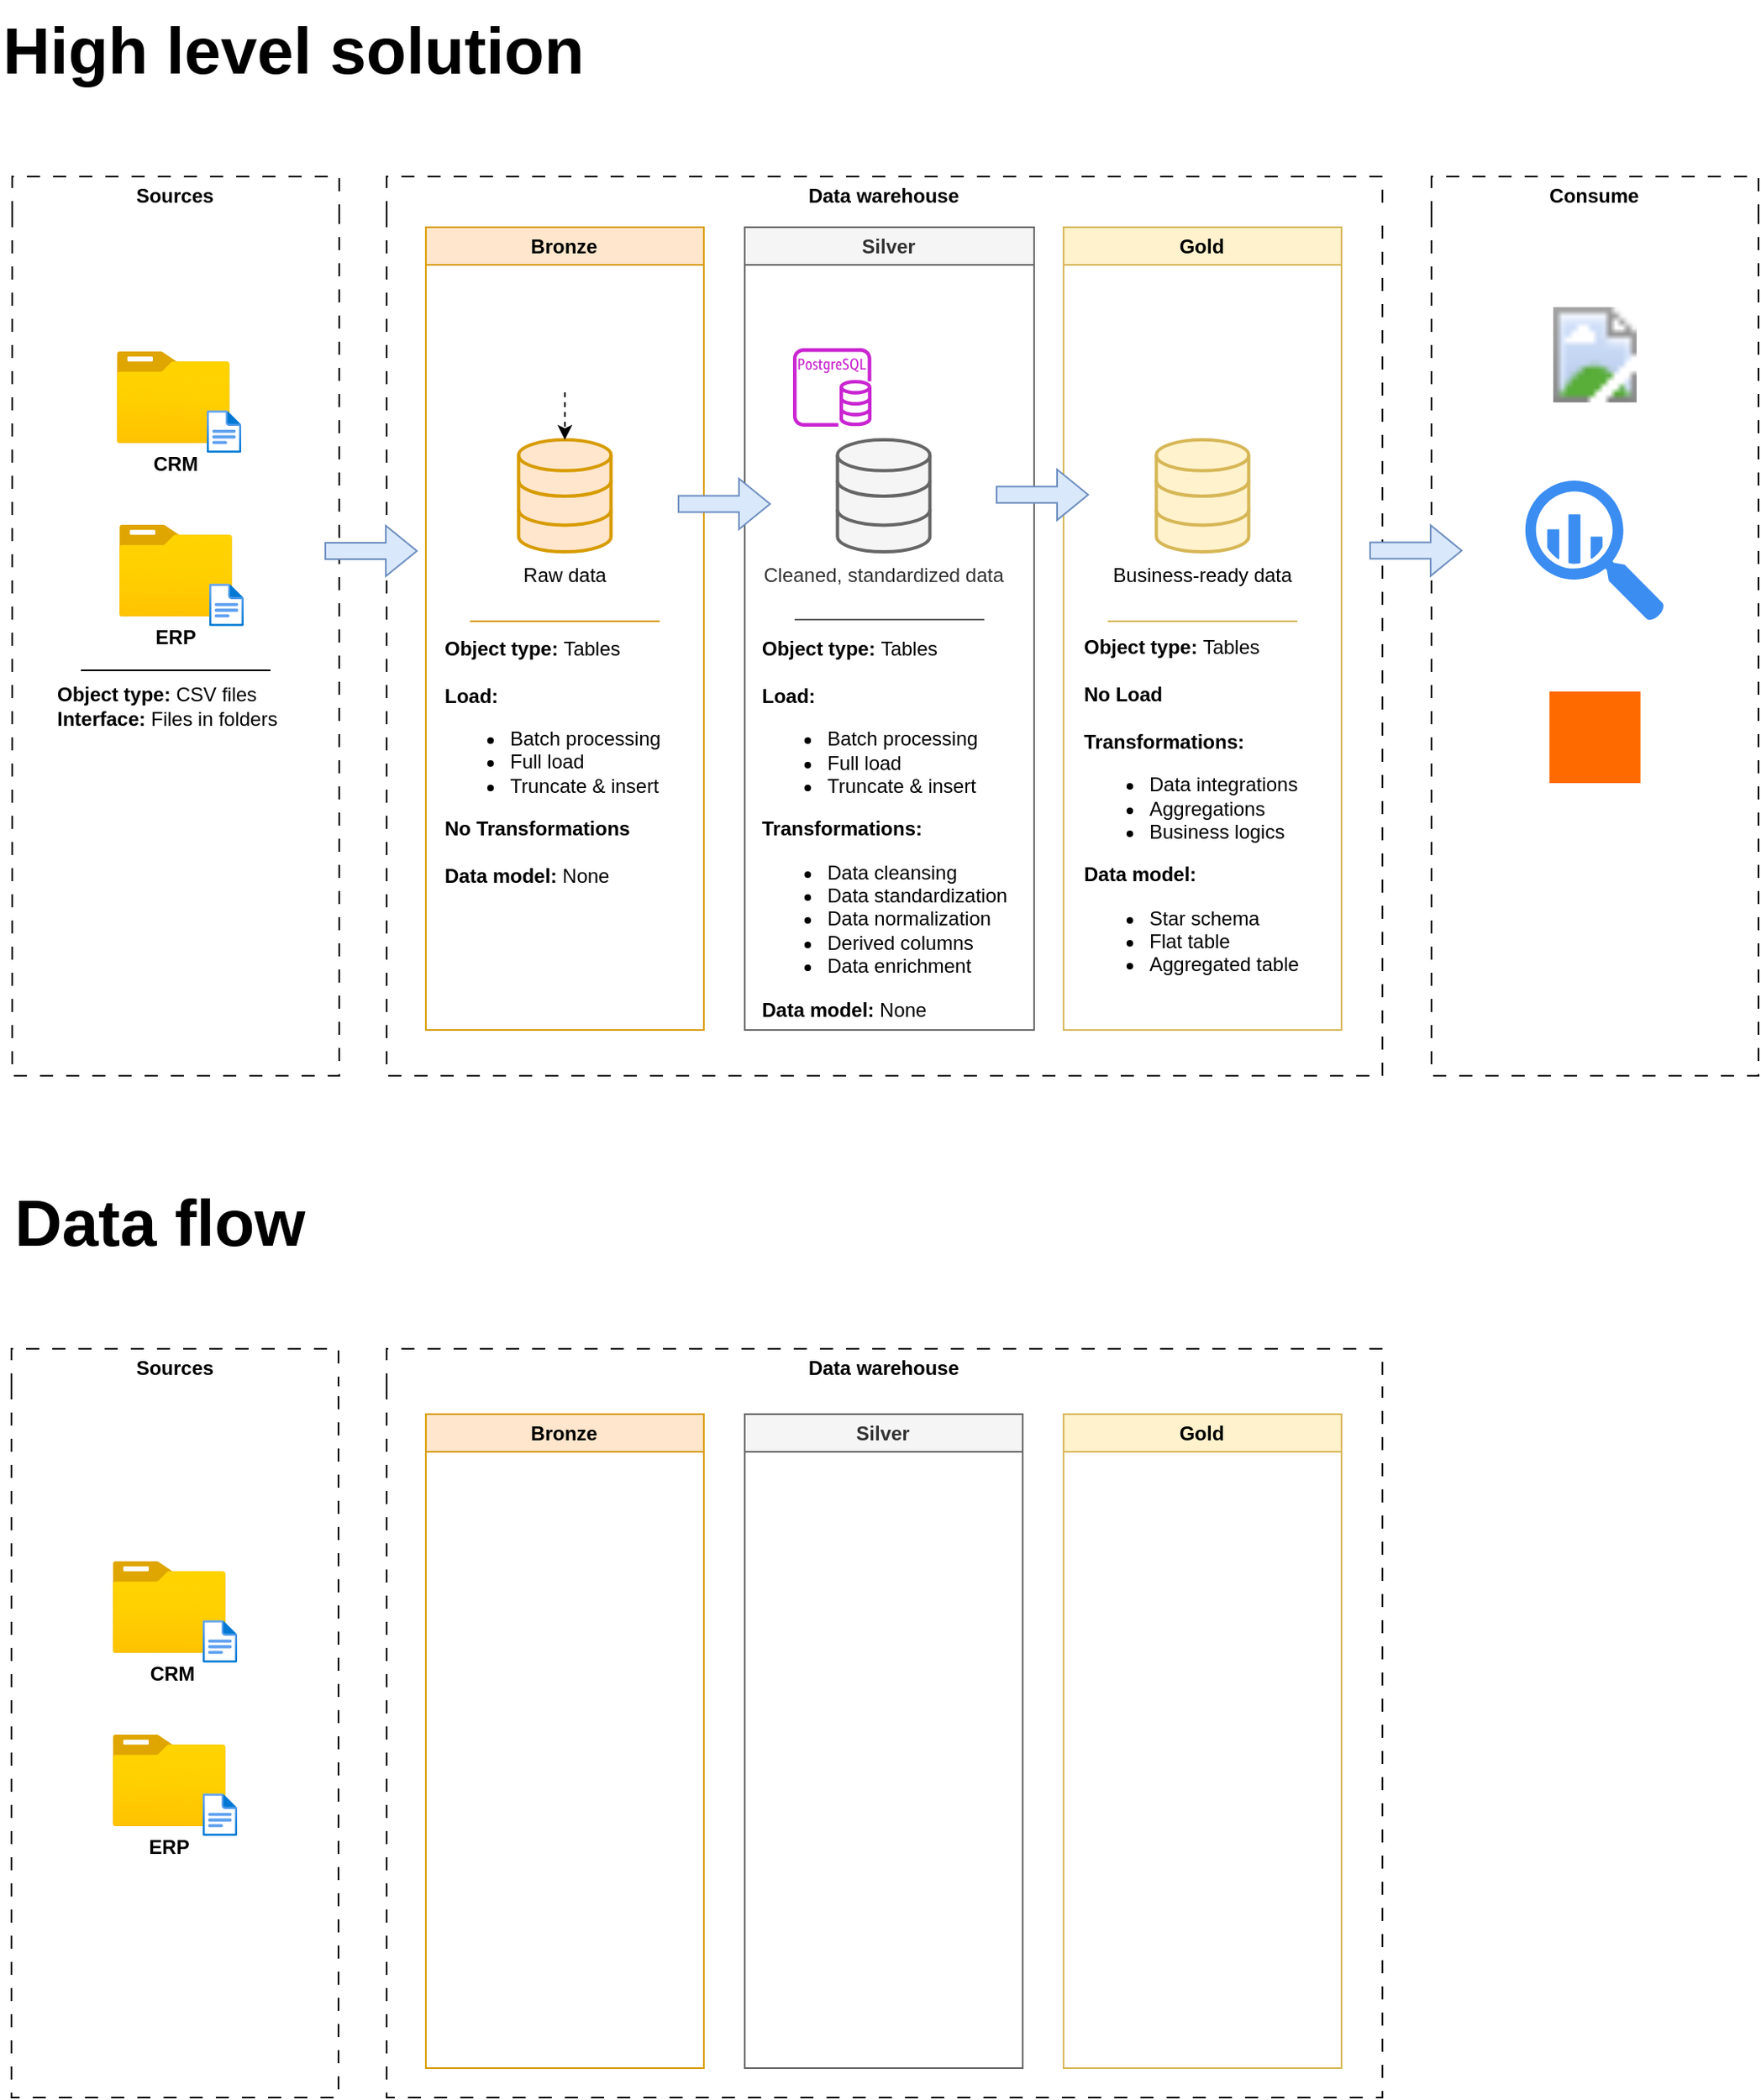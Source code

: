 <mxfile version="28.0.6">
  <diagram name="Page-1" id="DK9Ep5LIl_I_j6nnMo4f">
    <mxGraphModel dx="1101" dy="78" grid="0" gridSize="10" guides="1" tooltips="1" connect="1" arrows="1" fold="1" page="0" pageScale="1" pageWidth="850" pageHeight="1100" background="#ffffff" math="0" shadow="0">
      <root>
        <mxCell id="0" />
        <mxCell id="1" parent="0" />
        <mxCell id="jfXP0U7fnwAV7jF9gjKp-1" value="Sources" style="swimlane;whiteSpace=wrap;html=1;swimlaneLine=0;dashed=1;dashPattern=8 8;" vertex="1" parent="1">
          <mxGeometry x="-309.55" y="718" width="200" height="550" as="geometry" />
        </mxCell>
        <mxCell id="jfXP0U7fnwAV7jF9gjKp-2" value="CRM" style="text;html=1;align=center;verticalAlign=middle;resizable=0;points=[];autosize=1;strokeColor=none;fillColor=none;fontStyle=1" vertex="1" parent="jfXP0U7fnwAV7jF9gjKp-1">
          <mxGeometry x="77.5" y="163" width="45" height="26" as="geometry" />
        </mxCell>
        <mxCell id="jfXP0U7fnwAV7jF9gjKp-3" value="" style="group" vertex="1" connectable="0" parent="jfXP0U7fnwAV7jF9gjKp-1">
          <mxGeometry x="64" y="107" width="76.1" height="62" as="geometry" />
        </mxCell>
        <mxCell id="jfXP0U7fnwAV7jF9gjKp-4" value="" style="image;aspect=fixed;html=1;points=[];align=center;fontSize=12;image=img/lib/azure2/general/Folder_Blank.svg;" vertex="1" parent="jfXP0U7fnwAV7jF9gjKp-3">
          <mxGeometry width="69" height="56.0" as="geometry" />
        </mxCell>
        <mxCell id="jfXP0U7fnwAV7jF9gjKp-5" value="" style="image;aspect=fixed;html=1;points=[];align=center;fontSize=12;image=img/lib/azure2/general/File.svg;" vertex="1" parent="jfXP0U7fnwAV7jF9gjKp-3">
          <mxGeometry x="55" y="36" width="21.1" height="26" as="geometry" />
        </mxCell>
        <mxCell id="jfXP0U7fnwAV7jF9gjKp-6" value="" style="group" vertex="1" connectable="0" parent="jfXP0U7fnwAV7jF9gjKp-1">
          <mxGeometry x="65.5" y="213" width="76.1" height="82" as="geometry" />
        </mxCell>
        <mxCell id="jfXP0U7fnwAV7jF9gjKp-7" value="" style="image;aspect=fixed;html=1;points=[];align=center;fontSize=12;image=img/lib/azure2/general/Folder_Blank.svg;" vertex="1" parent="jfXP0U7fnwAV7jF9gjKp-6">
          <mxGeometry width="69" height="56.0" as="geometry" />
        </mxCell>
        <mxCell id="jfXP0U7fnwAV7jF9gjKp-8" value="" style="image;aspect=fixed;html=1;points=[];align=center;fontSize=12;image=img/lib/azure2/general/File.svg;" vertex="1" parent="jfXP0U7fnwAV7jF9gjKp-6">
          <mxGeometry x="55" y="36" width="21.1" height="26" as="geometry" />
        </mxCell>
        <mxCell id="jfXP0U7fnwAV7jF9gjKp-9" value="ERP" style="text;html=1;align=center;verticalAlign=middle;resizable=0;points=[];autosize=1;strokeColor=none;fillColor=none;fontStyle=1" vertex="1" parent="jfXP0U7fnwAV7jF9gjKp-6">
          <mxGeometry x="13" y="56" width="43" height="26" as="geometry" />
        </mxCell>
        <mxCell id="jfXP0U7fnwAV7jF9gjKp-10" value="" style="endArrow=none;html=1;rounded=0;" edge="1" parent="jfXP0U7fnwAV7jF9gjKp-1">
          <mxGeometry width="50" height="50" relative="1" as="geometry">
            <mxPoint x="42" y="302" as="sourcePoint" />
            <mxPoint x="158" y="302" as="targetPoint" />
          </mxGeometry>
        </mxCell>
        <mxCell id="jfXP0U7fnwAV7jF9gjKp-11" value="&lt;b&gt;Object type:&lt;/b&gt; CSV files&lt;div&gt;&lt;b&gt;Interface: &lt;/b&gt;Files in folders&lt;/div&gt;" style="text;html=1;align=left;verticalAlign=middle;resizable=0;points=[];autosize=1;strokeColor=none;fillColor=none;" vertex="1" parent="jfXP0U7fnwAV7jF9gjKp-1">
          <mxGeometry x="25.55" y="303" width="153" height="41" as="geometry" />
        </mxCell>
        <mxCell id="jfXP0U7fnwAV7jF9gjKp-12" value="Data warehouse" style="swimlane;whiteSpace=wrap;html=1;swimlaneLine=0;dashed=1;dashPattern=8 8;" vertex="1" parent="1">
          <mxGeometry x="-80.55" y="718" width="609" height="550" as="geometry" />
        </mxCell>
        <mxCell id="jfXP0U7fnwAV7jF9gjKp-13" value="Bronze" style="swimlane;whiteSpace=wrap;html=1;fillColor=#ffe6cc;strokeColor=#d79b00;" vertex="1" parent="jfXP0U7fnwAV7jF9gjKp-12">
          <mxGeometry x="24" y="31" width="170" height="491" as="geometry">
            <mxRectangle x="24" y="40" width="73" height="26" as="alternateBounds" />
          </mxGeometry>
        </mxCell>
        <mxCell id="jfXP0U7fnwAV7jF9gjKp-14" value="Raw data" style="html=1;verticalLabelPosition=bottom;align=center;labelBackgroundColor=#ffffff;verticalAlign=top;strokeWidth=2;strokeColor=#d79b00;shadow=0;dashed=0;shape=mxgraph.ios7.icons.data;fillColor=#ffe6cc;" vertex="1" parent="jfXP0U7fnwAV7jF9gjKp-13">
          <mxGeometry x="56.73" y="130" width="56.53" height="68.55" as="geometry" />
        </mxCell>
        <mxCell id="jfXP0U7fnwAV7jF9gjKp-15" value="" style="endArrow=none;html=1;rounded=0;fillColor=#ffe6cc;strokeColor=#d79b00;" edge="1" parent="jfXP0U7fnwAV7jF9gjKp-13">
          <mxGeometry width="50" height="50" relative="1" as="geometry">
            <mxPoint x="27.0" y="241.0" as="sourcePoint" />
            <mxPoint x="143" y="241.0" as="targetPoint" />
          </mxGeometry>
        </mxCell>
        <mxCell id="jfXP0U7fnwAV7jF9gjKp-16" value="&lt;b&gt;Object type:&lt;/b&gt;&amp;nbsp;Tables&lt;div&gt;&lt;br&gt;&lt;/div&gt;&lt;div&gt;&lt;b&gt;Load:&lt;/b&gt;&lt;/div&gt;&lt;div&gt;&lt;ul&gt;&lt;li&gt;Batch processing&lt;/li&gt;&lt;li&gt;Full load&lt;/li&gt;&lt;li&gt;Truncate &amp;amp; insert&lt;/li&gt;&lt;/ul&gt;&lt;div&gt;&lt;b&gt;No Transformations&lt;/b&gt;&lt;/div&gt;&lt;/div&gt;&lt;div&gt;&lt;b&gt;&lt;br&gt;&lt;/b&gt;&lt;/div&gt;&lt;div&gt;&lt;div&gt;&lt;b&gt;Data model:&lt;/b&gt; None&lt;/div&gt;&lt;/div&gt;" style="text;html=1;align=left;verticalAlign=middle;resizable=0;points=[];autosize=1;strokeColor=none;fillColor=none;" vertex="1" parent="jfXP0U7fnwAV7jF9gjKp-13">
          <mxGeometry x="10" y="244" width="150" height="166" as="geometry" />
        </mxCell>
        <mxCell id="jfXP0U7fnwAV7jF9gjKp-50" style="edgeStyle=orthogonalEdgeStyle;rounded=0;orthogonalLoop=1;jettySize=auto;html=1;dashed=1;" edge="1" parent="jfXP0U7fnwAV7jF9gjKp-13" source="1W8CSNj537qYV4bnTyHB-1" target="jfXP0U7fnwAV7jF9gjKp-14">
          <mxGeometry relative="1" as="geometry" />
        </mxCell>
        <mxCell id="1W8CSNj537qYV4bnTyHB-1" value="" style="shape=image;verticalLabelPosition=bottom;verticalAlign=top;imageAspect=0;aspect=fixed;image=https://apache.org/logos/res/spark/spark.png" parent="jfXP0U7fnwAV7jF9gjKp-13" vertex="1">
          <mxGeometry x="24.42" y="38" width="121.15" height="63" as="geometry" />
        </mxCell>
        <mxCell id="jfXP0U7fnwAV7jF9gjKp-17" value="Silver" style="swimlane;whiteSpace=wrap;html=1;fillColor=#f5f5f5;strokeColor=#666666;fontColor=#333333;" vertex="1" parent="jfXP0U7fnwAV7jF9gjKp-12">
          <mxGeometry x="219" y="31" width="177" height="491" as="geometry" />
        </mxCell>
        <mxCell id="jfXP0U7fnwAV7jF9gjKp-18" value="" style="endArrow=none;html=1;rounded=0;fillColor=#f5f5f5;strokeColor=#666666;" edge="1" parent="jfXP0U7fnwAV7jF9gjKp-17">
          <mxGeometry width="50" height="50" relative="1" as="geometry">
            <mxPoint x="30.5" y="240" as="sourcePoint" />
            <mxPoint x="146.5" y="240" as="targetPoint" />
          </mxGeometry>
        </mxCell>
        <mxCell id="jfXP0U7fnwAV7jF9gjKp-19" value="Cleaned, standardized data" style="html=1;verticalLabelPosition=bottom;align=center;labelBackgroundColor=#ffffff;verticalAlign=top;strokeWidth=2;strokeColor=#666666;shadow=0;dashed=0;shape=mxgraph.ios7.icons.data;fillColor=#f5f5f5;fontColor=#333333;" vertex="1" parent="jfXP0U7fnwAV7jF9gjKp-17">
          <mxGeometry x="56.73" y="130" width="56.53" height="68.55" as="geometry" />
        </mxCell>
        <mxCell id="jfXP0U7fnwAV7jF9gjKp-20" value="&lt;b&gt;Object type:&lt;/b&gt;&amp;nbsp;Tables&lt;div&gt;&lt;br&gt;&lt;/div&gt;&lt;div&gt;&lt;b&gt;Load:&lt;/b&gt;&lt;/div&gt;&lt;div&gt;&lt;ul&gt;&lt;li&gt;Batch processing&lt;/li&gt;&lt;li&gt;Full load&lt;/li&gt;&lt;li&gt;Truncate &amp;amp; insert&lt;/li&gt;&lt;/ul&gt;&lt;div&gt;&lt;b&gt;Transformations:&lt;/b&gt;&lt;/div&gt;&lt;/div&gt;&lt;div&gt;&lt;ul&gt;&lt;li&gt;Data cleansing&lt;/li&gt;&lt;li&gt;Data standardization&lt;/li&gt;&lt;li&gt;Data normalization&lt;/li&gt;&lt;li&gt;Derived columns&lt;/li&gt;&lt;li&gt;Data enrichment&lt;/li&gt;&lt;/ul&gt;&lt;div&gt;&lt;b&gt;Data model:&lt;/b&gt; None&lt;/div&gt;&lt;/div&gt;" style="text;html=1;align=left;verticalAlign=middle;resizable=0;points=[];autosize=1;strokeColor=none;fillColor=none;" vertex="1" parent="jfXP0U7fnwAV7jF9gjKp-17">
          <mxGeometry x="9" y="244" width="168" height="247" as="geometry" />
        </mxCell>
        <mxCell id="jfXP0U7fnwAV7jF9gjKp-54" value="" style="sketch=0;outlineConnect=0;fontColor=#232F3E;gradientColor=none;fillColor=#C925D1;strokeColor=none;dashed=0;verticalLabelPosition=bottom;verticalAlign=top;align=center;html=1;fontSize=12;fontStyle=0;aspect=fixed;pointerEvents=1;shape=mxgraph.aws4.rds_postgresql_instance;" vertex="1" parent="jfXP0U7fnwAV7jF9gjKp-17">
          <mxGeometry x="29.55" y="74" width="48" height="48" as="geometry" />
        </mxCell>
        <mxCell id="jfXP0U7fnwAV7jF9gjKp-55" value="" style="shape=image;html=1;verticalAlign=top;verticalLabelPosition=bottom;labelBackgroundColor=#ffffff;imageAspect=0;aspect=fixed;image=https://icons.diagrams.net/icon-cache1/Social_Media-2000/social_media_social_media_logo_docker-1351.svg" vertex="1" parent="jfXP0U7fnwAV7jF9gjKp-17">
          <mxGeometry x="89.55" y="77" width="48" height="48" as="geometry" />
        </mxCell>
        <mxCell id="jfXP0U7fnwAV7jF9gjKp-21" value="Gold" style="swimlane;whiteSpace=wrap;html=1;fillColor=#fff2cc;strokeColor=#d6b656;" vertex="1" parent="jfXP0U7fnwAV7jF9gjKp-12">
          <mxGeometry x="413.995" y="31" width="170" height="491" as="geometry" />
        </mxCell>
        <mxCell id="jfXP0U7fnwAV7jF9gjKp-22" value="" style="endArrow=none;html=1;rounded=0;fillColor=#fff2cc;strokeColor=#d6b656;" edge="1" parent="jfXP0U7fnwAV7jF9gjKp-21">
          <mxGeometry width="50" height="50" relative="1" as="geometry">
            <mxPoint x="27" y="241.0" as="sourcePoint" />
            <mxPoint x="143" y="241.0" as="targetPoint" />
          </mxGeometry>
        </mxCell>
        <mxCell id="jfXP0U7fnwAV7jF9gjKp-23" value="Business-ready data" style="html=1;verticalLabelPosition=bottom;align=center;labelBackgroundColor=#ffffff;verticalAlign=top;strokeWidth=2;strokeColor=#d6b656;shadow=0;dashed=0;shape=mxgraph.ios7.icons.data;fillColor=#fff2cc;" vertex="1" parent="jfXP0U7fnwAV7jF9gjKp-21">
          <mxGeometry x="56.735" y="130" width="56.53" height="68.55" as="geometry" />
        </mxCell>
        <mxCell id="jfXP0U7fnwAV7jF9gjKp-24" value="&lt;b&gt;Object type:&lt;/b&gt;&amp;nbsp;Tables&lt;div&gt;&lt;br&gt;&lt;/div&gt;&lt;div&gt;&lt;b&gt;No Load&lt;/b&gt;&lt;/div&gt;&lt;div&gt;&lt;b&gt;&lt;br&gt;&lt;/b&gt;&lt;/div&gt;&lt;div&gt;&lt;div&gt;&lt;b&gt;Transformations:&lt;/b&gt;&lt;/div&gt;&lt;/div&gt;&lt;div&gt;&lt;ul&gt;&lt;li&gt;Data integrations&lt;/li&gt;&lt;li&gt;Aggregations&lt;/li&gt;&lt;li&gt;Business logics&lt;/li&gt;&lt;/ul&gt;&lt;div&gt;&lt;b&gt;Data model:&lt;/b&gt;&lt;/div&gt;&lt;/div&gt;&lt;div&gt;&lt;ul&gt;&lt;li&gt;Star schema&lt;/li&gt;&lt;li&gt;Flat table&lt;/li&gt;&lt;li&gt;Aggregated table&lt;/li&gt;&lt;/ul&gt;&lt;/div&gt;" style="text;html=1;align=left;verticalAlign=middle;resizable=0;points=[];autosize=1;strokeColor=none;fillColor=none;" vertex="1" parent="jfXP0U7fnwAV7jF9gjKp-21">
          <mxGeometry x="10.5" y="243" width="149" height="233" as="geometry" />
        </mxCell>
        <mxCell id="jfXP0U7fnwAV7jF9gjKp-25" value="" style="shape=flexArrow;endArrow=classic;html=1;rounded=0;fillColor=#dae8fc;strokeColor=#6c8ebf;" edge="1" parent="jfXP0U7fnwAV7jF9gjKp-12">
          <mxGeometry width="50" height="50" relative="1" as="geometry">
            <mxPoint x="178" y="200.25" as="sourcePoint" />
            <mxPoint x="235" y="200.25" as="targetPoint" />
          </mxGeometry>
        </mxCell>
        <mxCell id="jfXP0U7fnwAV7jF9gjKp-27" value="Consume" style="swimlane;whiteSpace=wrap;html=1;swimlaneLine=0;dashed=1;dashPattern=8 8;" vertex="1" parent="1">
          <mxGeometry x="558.45" y="718" width="200" height="550" as="geometry" />
        </mxCell>
        <mxCell id="jfXP0U7fnwAV7jF9gjKp-28" value="" style="image;aspect=fixed;html=1;points=[];align=center;fontSize=12;image=img/lib/azure2/power_platform/PowerBI.svg;" vertex="1" parent="jfXP0U7fnwAV7jF9gjKp-27">
          <mxGeometry x="74.5" y="75" width="51" height="68" as="geometry" />
        </mxCell>
        <mxCell id="jfXP0U7fnwAV7jF9gjKp-29" value="" style="sketch=0;html=1;aspect=fixed;strokeColor=none;shadow=0;fillColor=#3B8DF1;verticalAlign=top;labelPosition=center;verticalLabelPosition=bottom;shape=mxgraph.gcp2.big_query" vertex="1" parent="jfXP0U7fnwAV7jF9gjKp-27">
          <mxGeometry x="57.43" y="186" width="85.14" height="86" as="geometry" />
        </mxCell>
        <mxCell id="jfXP0U7fnwAV7jF9gjKp-30" value="" style="points=[];aspect=fixed;html=1;align=center;shadow=0;dashed=0;fillColor=#FF6A00;strokeColor=none;shape=mxgraph.alibaba_cloud.machine_learning;" vertex="1" parent="jfXP0U7fnwAV7jF9gjKp-27">
          <mxGeometry x="72.17" y="315" width="55.66" height="56" as="geometry" />
        </mxCell>
        <mxCell id="jfXP0U7fnwAV7jF9gjKp-31" value="" style="shape=flexArrow;endArrow=classic;html=1;rounded=0;fillColor=#dae8fc;strokeColor=#6c8ebf;" edge="1" parent="1">
          <mxGeometry width="50" height="50" relative="1" as="geometry">
            <mxPoint x="-118.55" y="947" as="sourcePoint" />
            <mxPoint x="-61.55" y="947" as="targetPoint" />
          </mxGeometry>
        </mxCell>
        <mxCell id="jfXP0U7fnwAV7jF9gjKp-32" value="" style="shape=flexArrow;endArrow=classic;html=1;rounded=0;fillColor=#dae8fc;strokeColor=#6c8ebf;" edge="1" parent="1">
          <mxGeometry width="50" height="50" relative="1" as="geometry">
            <mxPoint x="520.45" y="946.8" as="sourcePoint" />
            <mxPoint x="577.45" y="946.8" as="targetPoint" />
          </mxGeometry>
        </mxCell>
        <mxCell id="jfXP0U7fnwAV7jF9gjKp-33" value="Data flow" style="text;html=1;align=left;verticalAlign=middle;resizable=0;points=[];autosize=1;strokeColor=none;fillColor=none;fontStyle=1;fontSize=40;" vertex="1" parent="1">
          <mxGeometry x="-310.0" y="1327" width="185" height="60" as="geometry" />
        </mxCell>
        <mxCell id="jfXP0U7fnwAV7jF9gjKp-34" value="High level solution" style="text;html=1;align=center;verticalAlign=middle;resizable=0;points=[];autosize=1;strokeColor=none;fillColor=none;fontStyle=1;fontSize=40;" vertex="1" parent="1">
          <mxGeometry x="-309.55" y="610" width="343" height="60" as="geometry" />
        </mxCell>
        <mxCell id="jfXP0U7fnwAV7jF9gjKp-35" value="Sources" style="swimlane;whiteSpace=wrap;html=1;swimlaneLine=0;dashed=1;dashPattern=8 8;" vertex="1" parent="1">
          <mxGeometry x="-310" y="1435" width="200" height="458" as="geometry" />
        </mxCell>
        <mxCell id="jfXP0U7fnwAV7jF9gjKp-36" value="" style="group" vertex="1" connectable="0" parent="jfXP0U7fnwAV7jF9gjKp-35">
          <mxGeometry x="61.95" y="236" width="76.1" height="82" as="geometry" />
        </mxCell>
        <mxCell id="jfXP0U7fnwAV7jF9gjKp-37" value="" style="image;aspect=fixed;html=1;points=[];align=center;fontSize=12;image=img/lib/azure2/general/Folder_Blank.svg;" vertex="1" parent="jfXP0U7fnwAV7jF9gjKp-36">
          <mxGeometry width="69" height="56.0" as="geometry" />
        </mxCell>
        <mxCell id="jfXP0U7fnwAV7jF9gjKp-38" value="" style="image;aspect=fixed;html=1;points=[];align=center;fontSize=12;image=img/lib/azure2/general/File.svg;" vertex="1" parent="jfXP0U7fnwAV7jF9gjKp-36">
          <mxGeometry x="55" y="36" width="21.1" height="26" as="geometry" />
        </mxCell>
        <mxCell id="jfXP0U7fnwAV7jF9gjKp-39" value="ERP" style="text;html=1;align=center;verticalAlign=middle;resizable=0;points=[];autosize=1;strokeColor=none;fillColor=none;fontStyle=1" vertex="1" parent="jfXP0U7fnwAV7jF9gjKp-36">
          <mxGeometry x="13" y="56" width="43" height="26" as="geometry" />
        </mxCell>
        <mxCell id="jfXP0U7fnwAV7jF9gjKp-40" value="" style="group" vertex="1" connectable="0" parent="jfXP0U7fnwAV7jF9gjKp-35">
          <mxGeometry x="61.95" y="130" width="76.1" height="82" as="geometry" />
        </mxCell>
        <mxCell id="jfXP0U7fnwAV7jF9gjKp-41" value="CRM" style="text;html=1;align=center;verticalAlign=middle;resizable=0;points=[];autosize=1;strokeColor=none;fillColor=none;fontStyle=1" vertex="1" parent="jfXP0U7fnwAV7jF9gjKp-40">
          <mxGeometry x="13.5" y="56" width="45" height="26" as="geometry" />
        </mxCell>
        <mxCell id="jfXP0U7fnwAV7jF9gjKp-42" value="" style="group" vertex="1" connectable="0" parent="jfXP0U7fnwAV7jF9gjKp-40">
          <mxGeometry width="76.1" height="62" as="geometry" />
        </mxCell>
        <mxCell id="jfXP0U7fnwAV7jF9gjKp-43" value="" style="image;aspect=fixed;html=1;points=[];align=center;fontSize=12;image=img/lib/azure2/general/Folder_Blank.svg;" vertex="1" parent="jfXP0U7fnwAV7jF9gjKp-42">
          <mxGeometry width="69" height="56.0" as="geometry" />
        </mxCell>
        <mxCell id="jfXP0U7fnwAV7jF9gjKp-44" value="" style="image;aspect=fixed;html=1;points=[];align=center;fontSize=12;image=img/lib/azure2/general/File.svg;" vertex="1" parent="jfXP0U7fnwAV7jF9gjKp-42">
          <mxGeometry x="55" y="36" width="21.1" height="26" as="geometry" />
        </mxCell>
        <mxCell id="jfXP0U7fnwAV7jF9gjKp-45" value="Data warehouse" style="swimlane;whiteSpace=wrap;html=1;swimlaneLine=0;dashed=1;dashPattern=8 8;" vertex="1" parent="1">
          <mxGeometry x="-80.55" y="1435" width="609" height="458" as="geometry" />
        </mxCell>
        <mxCell id="jfXP0U7fnwAV7jF9gjKp-46" value="Bronze" style="swimlane;whiteSpace=wrap;html=1;fillColor=#ffe6cc;strokeColor=#d79b00;" vertex="1" parent="jfXP0U7fnwAV7jF9gjKp-45">
          <mxGeometry x="24" y="40" width="170" height="400" as="geometry">
            <mxRectangle x="24" y="40" width="73" height="26" as="alternateBounds" />
          </mxGeometry>
        </mxCell>
        <mxCell id="jfXP0U7fnwAV7jF9gjKp-47" value="Silver" style="swimlane;whiteSpace=wrap;html=1;fillColor=#f5f5f5;strokeColor=#666666;fontColor=#333333;" vertex="1" parent="jfXP0U7fnwAV7jF9gjKp-45">
          <mxGeometry x="219" y="40" width="170" height="400" as="geometry" />
        </mxCell>
        <mxCell id="jfXP0U7fnwAV7jF9gjKp-48" value="Gold" style="swimlane;whiteSpace=wrap;html=1;fillColor=#fff2cc;strokeColor=#d6b656;" vertex="1" parent="jfXP0U7fnwAV7jF9gjKp-45">
          <mxGeometry x="413.995" y="40" width="170" height="400" as="geometry" />
        </mxCell>
        <mxCell id="jfXP0U7fnwAV7jF9gjKp-26" value="" style="shape=flexArrow;endArrow=classic;html=1;rounded=0;fillColor=#dae8fc;strokeColor=#6c8ebf;" edge="1" parent="1">
          <mxGeometry width="50" height="50" relative="1" as="geometry">
            <mxPoint x="292" y="912.65" as="sourcePoint" />
            <mxPoint x="349" y="912.65" as="targetPoint" />
          </mxGeometry>
        </mxCell>
      </root>
    </mxGraphModel>
  </diagram>
</mxfile>

